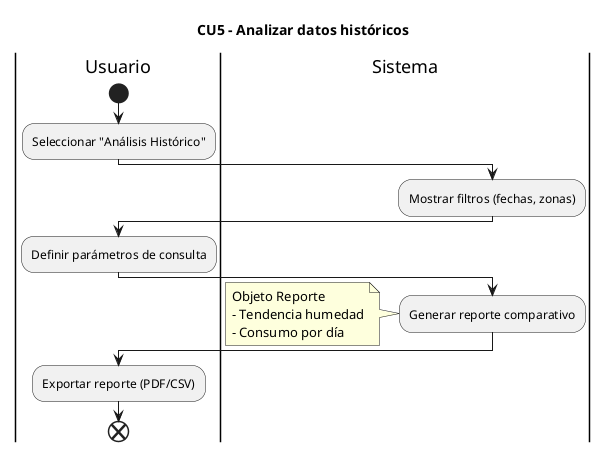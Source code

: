 @startuml CU5_AnalizarDatos

'!include style/dark_minimal.puml
skinparam handwritten false

title "CU5 - Analizar datos históricos"
|Usuario|
start
:Seleccionar "Análisis Histórico";
|Sistema|
:Mostrar filtros (fechas, zonas);
|Usuario|
:Definir parámetros de consulta;
|Sistema|
:Generar reporte comparativo;
note left: Objeto Reporte\n- Tendencia humedad\n- Consumo por día
|Usuario|
:Exportar reporte (PDF/CSV);

end

@enduml